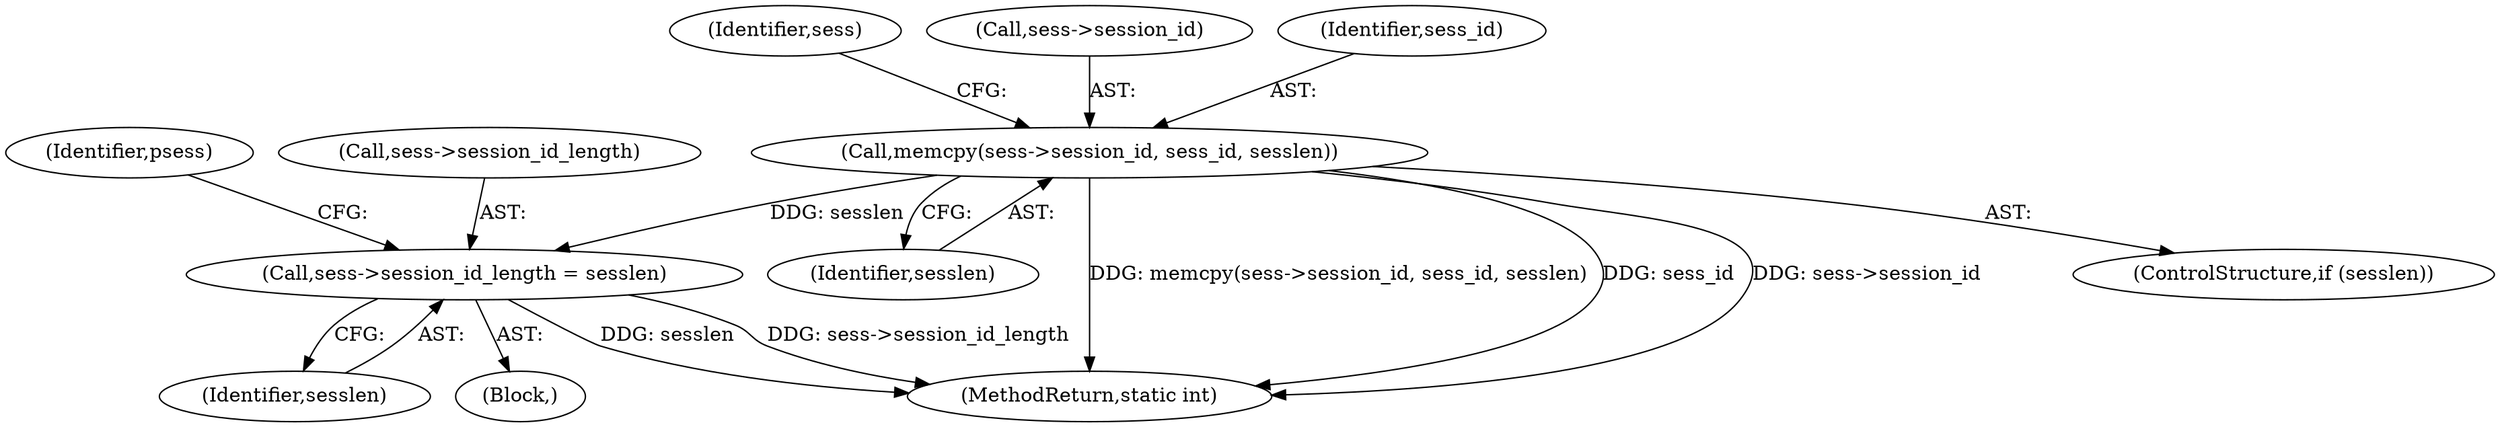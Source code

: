 digraph "0_openssl_7fd4ce6a997be5f5c9e744ac527725c2850de203@API" {
"1000334" [label="(Call,memcpy(sess->session_id, sess_id, sesslen))"];
"1000340" [label="(Call,sess->session_id_length = sesslen)"];
"1000340" [label="(Call,sess->session_id_length = sesslen)"];
"1000347" [label="(Identifier,psess)"];
"1000339" [label="(Identifier,sesslen)"];
"1000342" [label="(Identifier,sess)"];
"1000359" [label="(MethodReturn,static int)"];
"1000335" [label="(Call,sess->session_id)"];
"1000338" [label="(Identifier,sess_id)"];
"1000344" [label="(Identifier,sesslen)"];
"1000332" [label="(ControlStructure,if (sesslen))"];
"1000341" [label="(Call,sess->session_id_length)"];
"1000334" [label="(Call,memcpy(sess->session_id, sess_id, sesslen))"];
"1000331" [label="(Block,)"];
"1000334" -> "1000332"  [label="AST: "];
"1000334" -> "1000339"  [label="CFG: "];
"1000335" -> "1000334"  [label="AST: "];
"1000338" -> "1000334"  [label="AST: "];
"1000339" -> "1000334"  [label="AST: "];
"1000342" -> "1000334"  [label="CFG: "];
"1000334" -> "1000359"  [label="DDG: memcpy(sess->session_id, sess_id, sesslen)"];
"1000334" -> "1000359"  [label="DDG: sess_id"];
"1000334" -> "1000359"  [label="DDG: sess->session_id"];
"1000334" -> "1000340"  [label="DDG: sesslen"];
"1000340" -> "1000331"  [label="AST: "];
"1000340" -> "1000344"  [label="CFG: "];
"1000341" -> "1000340"  [label="AST: "];
"1000344" -> "1000340"  [label="AST: "];
"1000347" -> "1000340"  [label="CFG: "];
"1000340" -> "1000359"  [label="DDG: sesslen"];
"1000340" -> "1000359"  [label="DDG: sess->session_id_length"];
}

